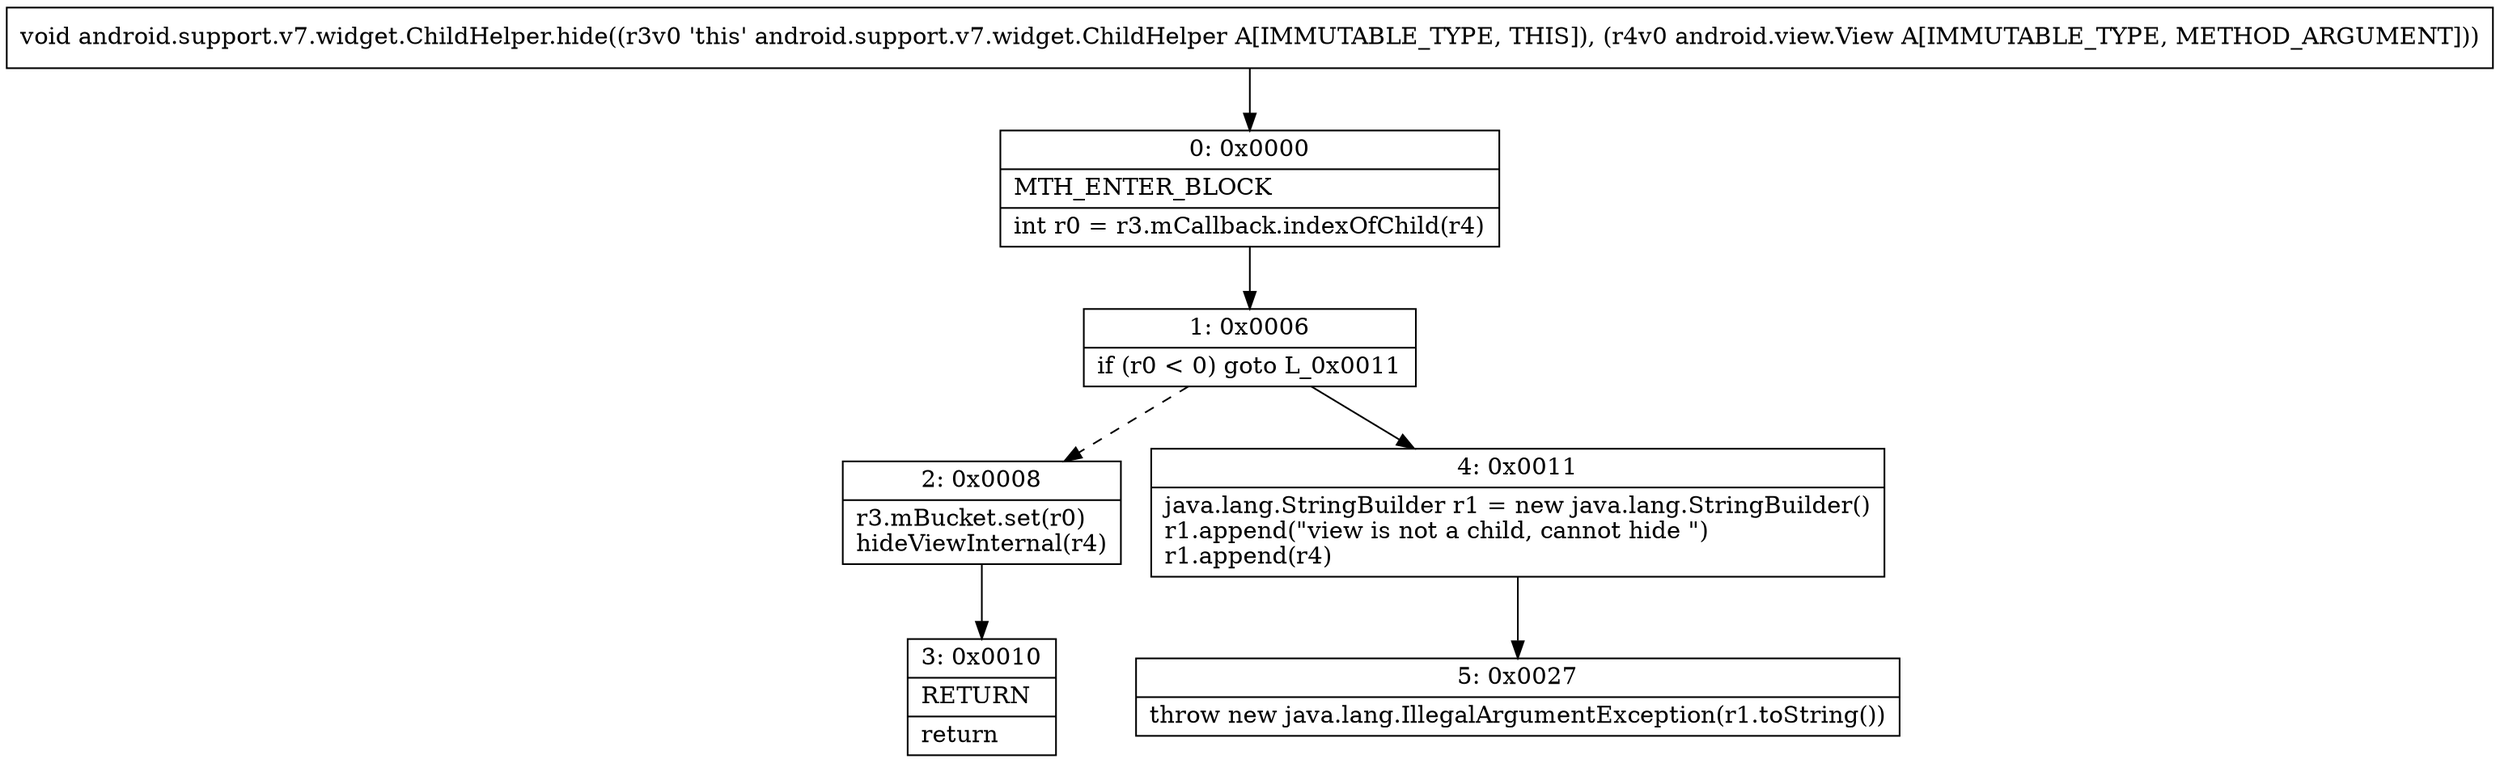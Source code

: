 digraph "CFG forandroid.support.v7.widget.ChildHelper.hide(Landroid\/view\/View;)V" {
Node_0 [shape=record,label="{0\:\ 0x0000|MTH_ENTER_BLOCK\l|int r0 = r3.mCallback.indexOfChild(r4)\l}"];
Node_1 [shape=record,label="{1\:\ 0x0006|if (r0 \< 0) goto L_0x0011\l}"];
Node_2 [shape=record,label="{2\:\ 0x0008|r3.mBucket.set(r0)\lhideViewInternal(r4)\l}"];
Node_3 [shape=record,label="{3\:\ 0x0010|RETURN\l|return\l}"];
Node_4 [shape=record,label="{4\:\ 0x0011|java.lang.StringBuilder r1 = new java.lang.StringBuilder()\lr1.append(\"view is not a child, cannot hide \")\lr1.append(r4)\l}"];
Node_5 [shape=record,label="{5\:\ 0x0027|throw new java.lang.IllegalArgumentException(r1.toString())\l}"];
MethodNode[shape=record,label="{void android.support.v7.widget.ChildHelper.hide((r3v0 'this' android.support.v7.widget.ChildHelper A[IMMUTABLE_TYPE, THIS]), (r4v0 android.view.View A[IMMUTABLE_TYPE, METHOD_ARGUMENT])) }"];
MethodNode -> Node_0;
Node_0 -> Node_1;
Node_1 -> Node_2[style=dashed];
Node_1 -> Node_4;
Node_2 -> Node_3;
Node_4 -> Node_5;
}

